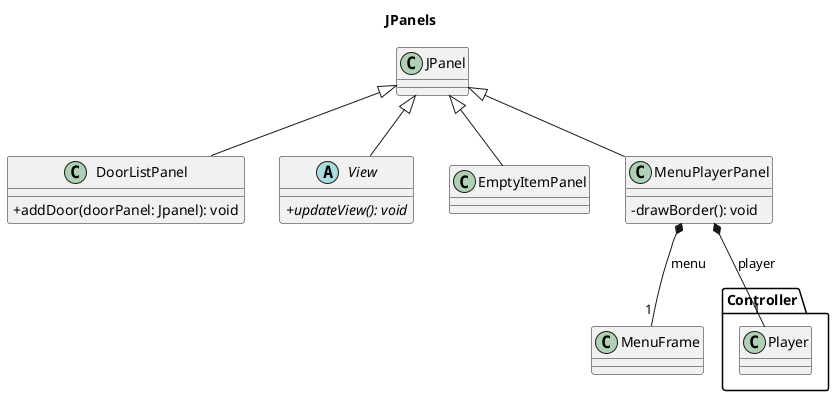 @startuml JPanels
title JPanels

skinparam classAttributeIconSize 0

package Controller{
    class Player{}
}

    JPanel <|-- DoorListPanel
    class DoorListPanel{
        + addDoor(doorPanel: Jpanel): void
    }

    JPanel <|-- View
    abstract class View{
        + {abstract} updateView(): void
    }

    JPanel <|-- EmptyItemPanel


    JPanel <|-- MenuPlayerPanel
    MenuPlayerPanel *--"1" Player: player
    MenuPlayerPanel *--"1" MenuFrame: menu
    class MenuPlayerPanel{
        - drawBorder(): void
    }



@enduml